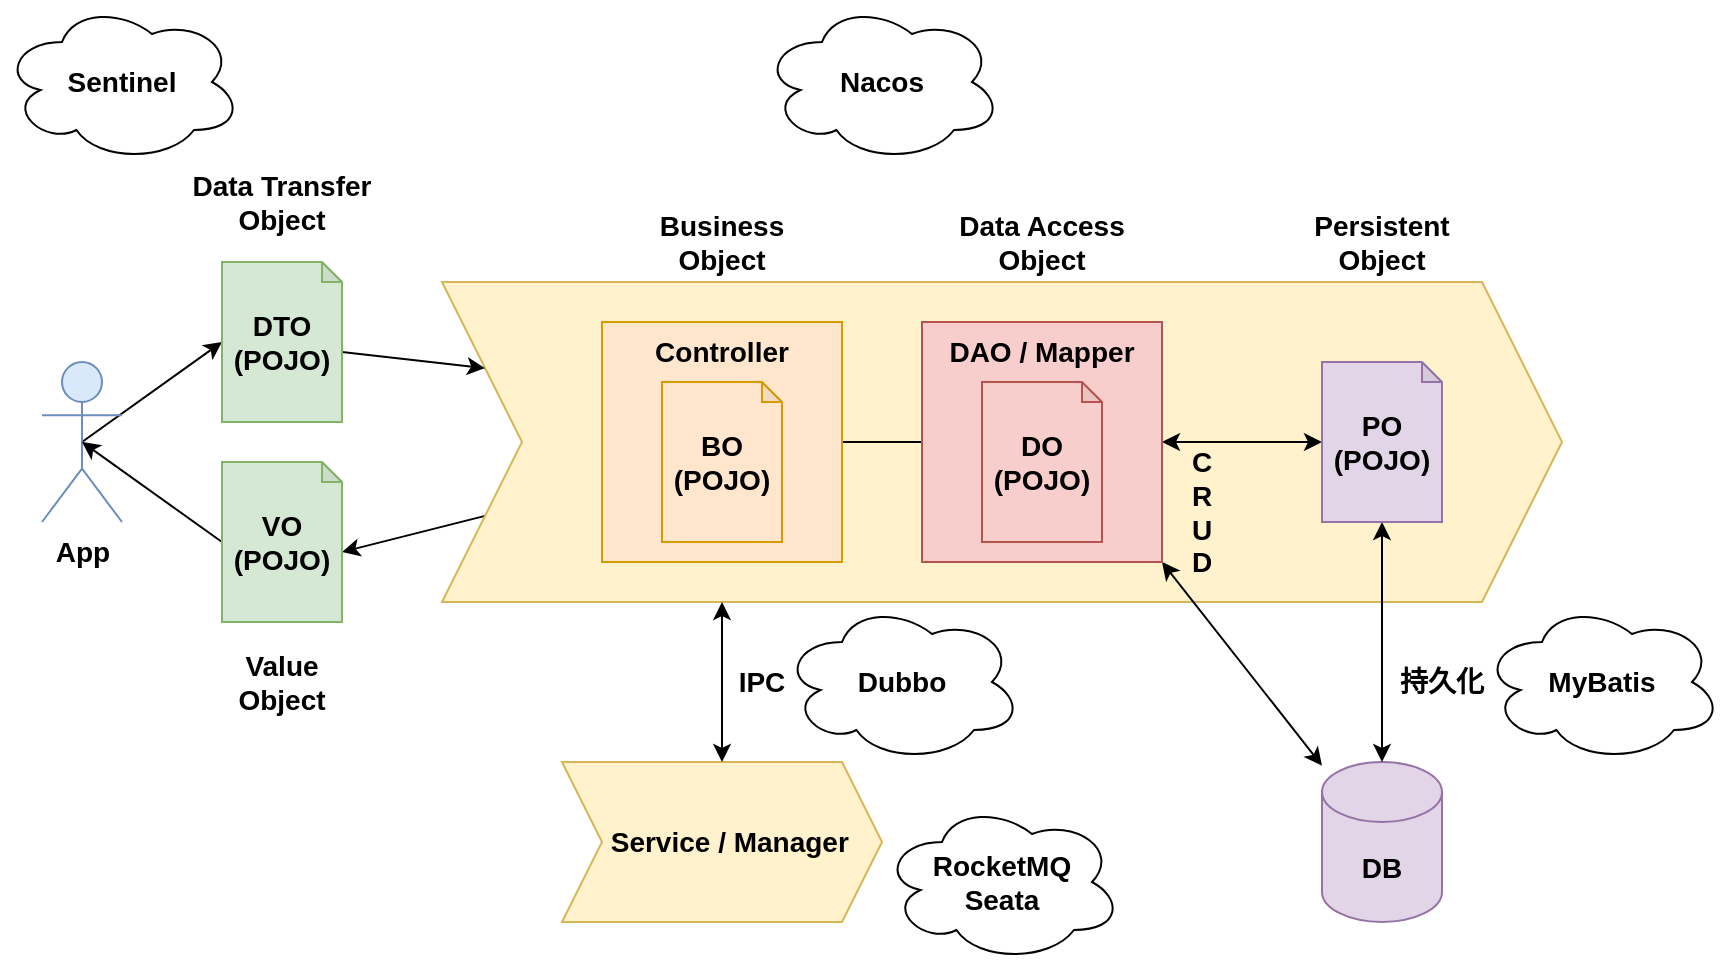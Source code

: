 <mxfile version="20.8.16" type="device"><diagram name="第 1 页" id="MPuBqrFiGif8yEJCdi49"><mxGraphModel dx="1098" dy="868" grid="1" gridSize="10" guides="1" tooltips="1" connect="1" arrows="0" fold="1" page="1" pageScale="1" pageWidth="827" pageHeight="1169" math="0" shadow="0"><root><mxCell id="0"/><mxCell id="1" parent="0"/><mxCell id="ysTmTpfKHQeCJ589ZDRt-69" value="&amp;nbsp; Service / Manager" style="shape=step;perimeter=stepPerimeter;whiteSpace=wrap;html=1;fixedSize=1;fontSize=14;fillColor=#fff2cc;strokeColor=#d6b656;fontStyle=1" parent="1" vertex="1"><mxGeometry x="300" y="420" width="160" height="80" as="geometry"/></mxCell><mxCell id="_Qjxi4Sllbf0a2j1lVjA-2" style="edgeStyle=none;rounded=0;orthogonalLoop=1;jettySize=auto;html=1;exitX=0;exitY=0.75;exitDx=0;exitDy=0;entryX=0;entryY=0;entryDx=60;entryDy=45;entryPerimeter=0;" edge="1" parent="1" source="ysTmTpfKHQeCJ589ZDRt-68" target="ysTmTpfKHQeCJ589ZDRt-23"><mxGeometry relative="1" as="geometry"/></mxCell><mxCell id="ysTmTpfKHQeCJ589ZDRt-68" value="" style="shape=step;perimeter=stepPerimeter;whiteSpace=wrap;html=1;fixedSize=1;fontSize=14;fillColor=#fff2cc;strokeColor=#d6b656;fontStyle=1;size=40;" parent="1" vertex="1"><mxGeometry x="240" y="180" width="560" height="160" as="geometry"/></mxCell><mxCell id="tURc2DfD4sJObwYSXB0--20" value="Data Access Object" style="text;html=1;strokeColor=none;fillColor=none;align=center;verticalAlign=middle;whiteSpace=wrap;rounded=0;fontSize=14;fontFamily=Helvetica;fontColor=default;fontStyle=1" parent="1" vertex="1"><mxGeometry x="480" y="140" width="120" height="40" as="geometry"/></mxCell><mxCell id="tURc2DfD4sJObwYSXB0--21" value="Value Object" style="text;html=1;strokeColor=none;fillColor=none;align=center;verticalAlign=middle;whiteSpace=wrap;rounded=0;fontSize=14;fontFamily=Helvetica;fontColor=default;fontStyle=1" parent="1" vertex="1"><mxGeometry x="120" y="360" width="80" height="40" as="geometry"/></mxCell><mxCell id="tURc2DfD4sJObwYSXB0--22" value="Data Transfer Object" style="text;html=1;strokeColor=none;fillColor=none;align=center;verticalAlign=middle;whiteSpace=wrap;rounded=0;fontSize=14;fontFamily=Helvetica;fontColor=default;fontStyle=1" parent="1" vertex="1"><mxGeometry x="100" y="120" width="120" height="40" as="geometry"/></mxCell><mxCell id="tURc2DfD4sJObwYSXB0--29" value="Persistent Object" style="text;html=1;strokeColor=none;fillColor=none;align=center;verticalAlign=middle;whiteSpace=wrap;rounded=0;fontSize=14;fontFamily=Helvetica;fontColor=default;fontStyle=1" parent="1" vertex="1"><mxGeometry x="660" y="140" width="100" height="40" as="geometry"/></mxCell><mxCell id="tURc2DfD4sJObwYSXB0--33" value="Business Object" style="text;html=1;strokeColor=none;fillColor=none;align=center;verticalAlign=middle;whiteSpace=wrap;rounded=0;fontSize=14;fontFamily=Helvetica;fontColor=default;fontStyle=1" parent="1" vertex="1"><mxGeometry x="340" y="140" width="80" height="40" as="geometry"/></mxCell><mxCell id="ysTmTpfKHQeCJ589ZDRt-11" value="DB" style="shape=cylinder3;whiteSpace=wrap;html=1;boundedLbl=1;backgroundOutline=1;size=15;fillColor=#e1d5e7;strokeColor=#9673a6;fontStyle=1;fontSize=14;" parent="1" vertex="1"><mxGeometry x="680" y="420" width="60" height="80" as="geometry"/></mxCell><mxCell id="ysTmTpfKHQeCJ589ZDRt-55" style="edgeStyle=none;rounded=0;orthogonalLoop=1;jettySize=auto;html=1;fontSize=14;startArrow=classic;startFill=1;fontStyle=1" parent="1" source="ysTmTpfKHQeCJ589ZDRt-16" target="ysTmTpfKHQeCJ589ZDRt-49" edge="1"><mxGeometry relative="1" as="geometry"/></mxCell><mxCell id="ysTmTpfKHQeCJ589ZDRt-61" style="edgeStyle=none;rounded=0;orthogonalLoop=1;jettySize=auto;html=1;fontSize=14;startArrow=classic;startFill=1;fontStyle=1" parent="1" source="ysTmTpfKHQeCJ589ZDRt-16" target="ysTmTpfKHQeCJ589ZDRt-11" edge="1"><mxGeometry relative="1" as="geometry"/></mxCell><mxCell id="ysTmTpfKHQeCJ589ZDRt-16" value="PO&lt;br style=&quot;font-size: 14px;&quot;&gt;(POJO)" style="shape=note;whiteSpace=wrap;html=1;backgroundOutline=1;darkOpacity=0.05;size=10;fillColor=#e1d5e7;strokeColor=#9673a6;fontStyle=1;fontSize=14;" parent="1" vertex="1"><mxGeometry x="680" y="220" width="60" height="80" as="geometry"/></mxCell><mxCell id="_Qjxi4Sllbf0a2j1lVjA-3" style="edgeStyle=none;rounded=0;orthogonalLoop=1;jettySize=auto;html=1;exitX=0.5;exitY=0.5;exitDx=0;exitDy=0;exitPerimeter=0;entryX=0;entryY=0.5;entryDx=0;entryDy=0;entryPerimeter=0;" edge="1" parent="1" source="ysTmTpfKHQeCJ589ZDRt-19" target="ysTmTpfKHQeCJ589ZDRt-21"><mxGeometry relative="1" as="geometry"/></mxCell><mxCell id="ysTmTpfKHQeCJ589ZDRt-19" value="App" style="shape=umlActor;verticalLabelPosition=bottom;verticalAlign=top;html=1;outlineConnect=0;strokeColor=#6c8ebf;fontFamily=Helvetica;fontSize=14;fillColor=#dae8fc;fontStyle=1" parent="1" vertex="1"><mxGeometry x="40" y="220" width="40" height="80" as="geometry"/></mxCell><mxCell id="_Qjxi4Sllbf0a2j1lVjA-1" style="rounded=0;orthogonalLoop=1;jettySize=auto;html=1;exitX=0;exitY=0;exitDx=60;exitDy=45;exitPerimeter=0;entryX=0;entryY=0.25;entryDx=0;entryDy=0;" edge="1" parent="1" source="ysTmTpfKHQeCJ589ZDRt-21" target="ysTmTpfKHQeCJ589ZDRt-68"><mxGeometry relative="1" as="geometry"/></mxCell><mxCell id="ysTmTpfKHQeCJ589ZDRt-21" value="DTO&lt;br style=&quot;font-size: 14px;&quot;&gt;(POJO)" style="shape=note;whiteSpace=wrap;html=1;backgroundOutline=1;darkOpacity=0.05;size=10;fillColor=#d5e8d4;strokeColor=#82b366;fontStyle=1;fontSize=14;" parent="1" vertex="1"><mxGeometry x="130" y="170" width="60" height="80" as="geometry"/></mxCell><mxCell id="_Qjxi4Sllbf0a2j1lVjA-4" style="edgeStyle=none;rounded=0;orthogonalLoop=1;jettySize=auto;html=1;exitX=0;exitY=0.5;exitDx=0;exitDy=0;exitPerimeter=0;entryX=0.5;entryY=0.5;entryDx=0;entryDy=0;entryPerimeter=0;" edge="1" parent="1" source="ysTmTpfKHQeCJ589ZDRt-23" target="ysTmTpfKHQeCJ589ZDRt-19"><mxGeometry relative="1" as="geometry"><mxPoint x="100" y="320" as="targetPoint"/></mxGeometry></mxCell><mxCell id="ysTmTpfKHQeCJ589ZDRt-23" value="VO&lt;br style=&quot;font-size: 14px;&quot;&gt;(POJO)" style="shape=note;whiteSpace=wrap;html=1;backgroundOutline=1;darkOpacity=0.05;size=10;fillColor=#d5e8d4;strokeColor=#82b366;fontStyle=1;fontSize=14;" parent="1" vertex="1"><mxGeometry x="130" y="270" width="60" height="80" as="geometry"/></mxCell><mxCell id="ysTmTpfKHQeCJ589ZDRt-31" value="持久化" style="text;html=1;strokeColor=none;fillColor=none;align=center;verticalAlign=middle;whiteSpace=wrap;rounded=0;fontSize=14;fontFamily=Helvetica;fontColor=default;fontStyle=1" parent="1" vertex="1"><mxGeometry x="710" y="360" width="60" height="40" as="geometry"/></mxCell><mxCell id="ysTmTpfKHQeCJ589ZDRt-58" style="edgeStyle=none;rounded=0;orthogonalLoop=1;jettySize=auto;html=1;fontSize=14;startArrow=classic;startFill=1;fontStyle=1;exitX=0.25;exitY=1;exitDx=0;exitDy=0;" parent="1" source="ysTmTpfKHQeCJ589ZDRt-68" target="ysTmTpfKHQeCJ589ZDRt-69" edge="1"><mxGeometry relative="1" as="geometry"><mxPoint x="320" y="370" as="sourcePoint"/></mxGeometry></mxCell><mxCell id="ysTmTpfKHQeCJ589ZDRt-88" style="edgeStyle=none;rounded=0;orthogonalLoop=1;jettySize=auto;html=1;exitX=0;exitY=0;exitDx=120;exitDy=60;exitPerimeter=0;entryX=0;entryY=0.5;entryDx=0;entryDy=0;entryPerimeter=0;fontSize=14;startArrow=none;startFill=0;endArrow=none;endFill=0;" parent="1" source="ysTmTpfKHQeCJ589ZDRt-40" target="ysTmTpfKHQeCJ589ZDRt-49" edge="1"><mxGeometry relative="1" as="geometry"/></mxCell><mxCell id="ysTmTpfKHQeCJ589ZDRt-40" value="Controller" style="shape=note;whiteSpace=wrap;html=1;backgroundOutline=1;darkOpacity=0.05;size=0;fillColor=#ffe6cc;strokeColor=#d79b00;fontStyle=1;fontSize=14;verticalAlign=top;" parent="1" vertex="1"><mxGeometry x="320" y="200" width="120" height="120" as="geometry"/></mxCell><mxCell id="ysTmTpfKHQeCJ589ZDRt-65" style="rounded=0;orthogonalLoop=1;jettySize=auto;html=1;fontSize=14;startArrow=classic;startFill=1;fontStyle=1;exitX=1;exitY=1;exitDx=0;exitDy=0;exitPerimeter=0;" parent="1" source="ysTmTpfKHQeCJ589ZDRt-49" target="ysTmTpfKHQeCJ589ZDRt-11" edge="1"><mxGeometry relative="1" as="geometry"><mxPoint x="560" y="390" as="sourcePoint"/></mxGeometry></mxCell><mxCell id="ysTmTpfKHQeCJ589ZDRt-49" value="DAO / Mapper" style="shape=note;whiteSpace=wrap;html=1;backgroundOutline=1;darkOpacity=0.05;size=0;fillColor=#f8cecc;strokeColor=#b85450;fontStyle=1;fontSize=14;verticalAlign=top;" parent="1" vertex="1"><mxGeometry x="480" y="200" width="120" height="120" as="geometry"/></mxCell><mxCell id="ysTmTpfKHQeCJ589ZDRt-50" value="DO&lt;br style=&quot;font-size: 14px;&quot;&gt;(POJO)" style="shape=note;whiteSpace=wrap;html=1;backgroundOutline=1;darkOpacity=0.05;size=10;fillColor=#f8cecc;strokeColor=#b85450;fontStyle=1;fontSize=14;" parent="1" vertex="1"><mxGeometry x="510" y="230" width="60" height="80" as="geometry"/></mxCell><mxCell id="ysTmTpfKHQeCJ589ZDRt-62" value="IPC" style="text;html=1;strokeColor=none;fillColor=none;align=center;verticalAlign=middle;whiteSpace=wrap;rounded=0;fontSize=14;fontFamily=Helvetica;fontColor=default;fontStyle=1" parent="1" vertex="1"><mxGeometry x="380" y="360" width="40" height="40" as="geometry"/></mxCell><mxCell id="ysTmTpfKHQeCJ589ZDRt-64" value="C&lt;br&gt;R&lt;br&gt;U&lt;br&gt;D" style="text;html=1;strokeColor=none;fillColor=none;align=center;verticalAlign=middle;whiteSpace=wrap;rounded=0;fontSize=14;fontStyle=1" parent="1" vertex="1"><mxGeometry x="600" y="260" width="40" height="70" as="geometry"/></mxCell><mxCell id="ysTmTpfKHQeCJ589ZDRt-77" value="BO&lt;br style=&quot;font-size: 14px;&quot;&gt;(POJO)" style="shape=note;whiteSpace=wrap;html=1;backgroundOutline=1;darkOpacity=0.05;size=10;fillColor=#ffe6cc;strokeColor=#d79b00;fontStyle=1;fontSize=14;" parent="1" vertex="1"><mxGeometry x="350" y="230" width="60" height="80" as="geometry"/></mxCell><mxCell id="ysTmTpfKHQeCJ589ZDRt-79" value="MyBatis" style="ellipse;shape=cloud;whiteSpace=wrap;html=1;fontSize=14;fontStyle=1" parent="1" vertex="1"><mxGeometry x="760" y="340" width="120" height="80" as="geometry"/></mxCell><mxCell id="ysTmTpfKHQeCJ589ZDRt-82" value="Dubbo" style="ellipse;shape=cloud;whiteSpace=wrap;html=1;fontSize=14;fontStyle=1" parent="1" vertex="1"><mxGeometry x="410" y="340" width="120" height="80" as="geometry"/></mxCell><mxCell id="ysTmTpfKHQeCJ589ZDRt-83" value="Sentinel" style="ellipse;shape=cloud;whiteSpace=wrap;html=1;fontSize=14;fontStyle=1" parent="1" vertex="1"><mxGeometry x="20" y="40" width="120" height="80" as="geometry"/></mxCell><mxCell id="ysTmTpfKHQeCJ589ZDRt-84" value="Nacos" style="ellipse;shape=cloud;whiteSpace=wrap;html=1;fontSize=14;fontStyle=1" parent="1" vertex="1"><mxGeometry x="400" y="40" width="120" height="80" as="geometry"/></mxCell><mxCell id="ysTmTpfKHQeCJ589ZDRt-85" value="RocketMQ&lt;br&gt;Seata" style="ellipse;shape=cloud;whiteSpace=wrap;html=1;fontSize=14;fontStyle=1" parent="1" vertex="1"><mxGeometry x="460" y="440" width="120" height="80" as="geometry"/></mxCell></root></mxGraphModel></diagram></mxfile>